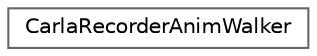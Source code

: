 digraph "类继承关系图"
{
 // INTERACTIVE_SVG=YES
 // LATEX_PDF_SIZE
  bgcolor="transparent";
  edge [fontname=Helvetica,fontsize=10,labelfontname=Helvetica,labelfontsize=10];
  node [fontname=Helvetica,fontsize=10,shape=box,height=0.2,width=0.4];
  rankdir="LR";
  Node0 [id="Node000000",label="CarlaRecorderAnimWalker",height=0.2,width=0.4,color="grey40", fillcolor="white", style="filled",URL="$dc/dc8/structCarlaRecorderAnimWalker.html",tooltip=" "];
}
